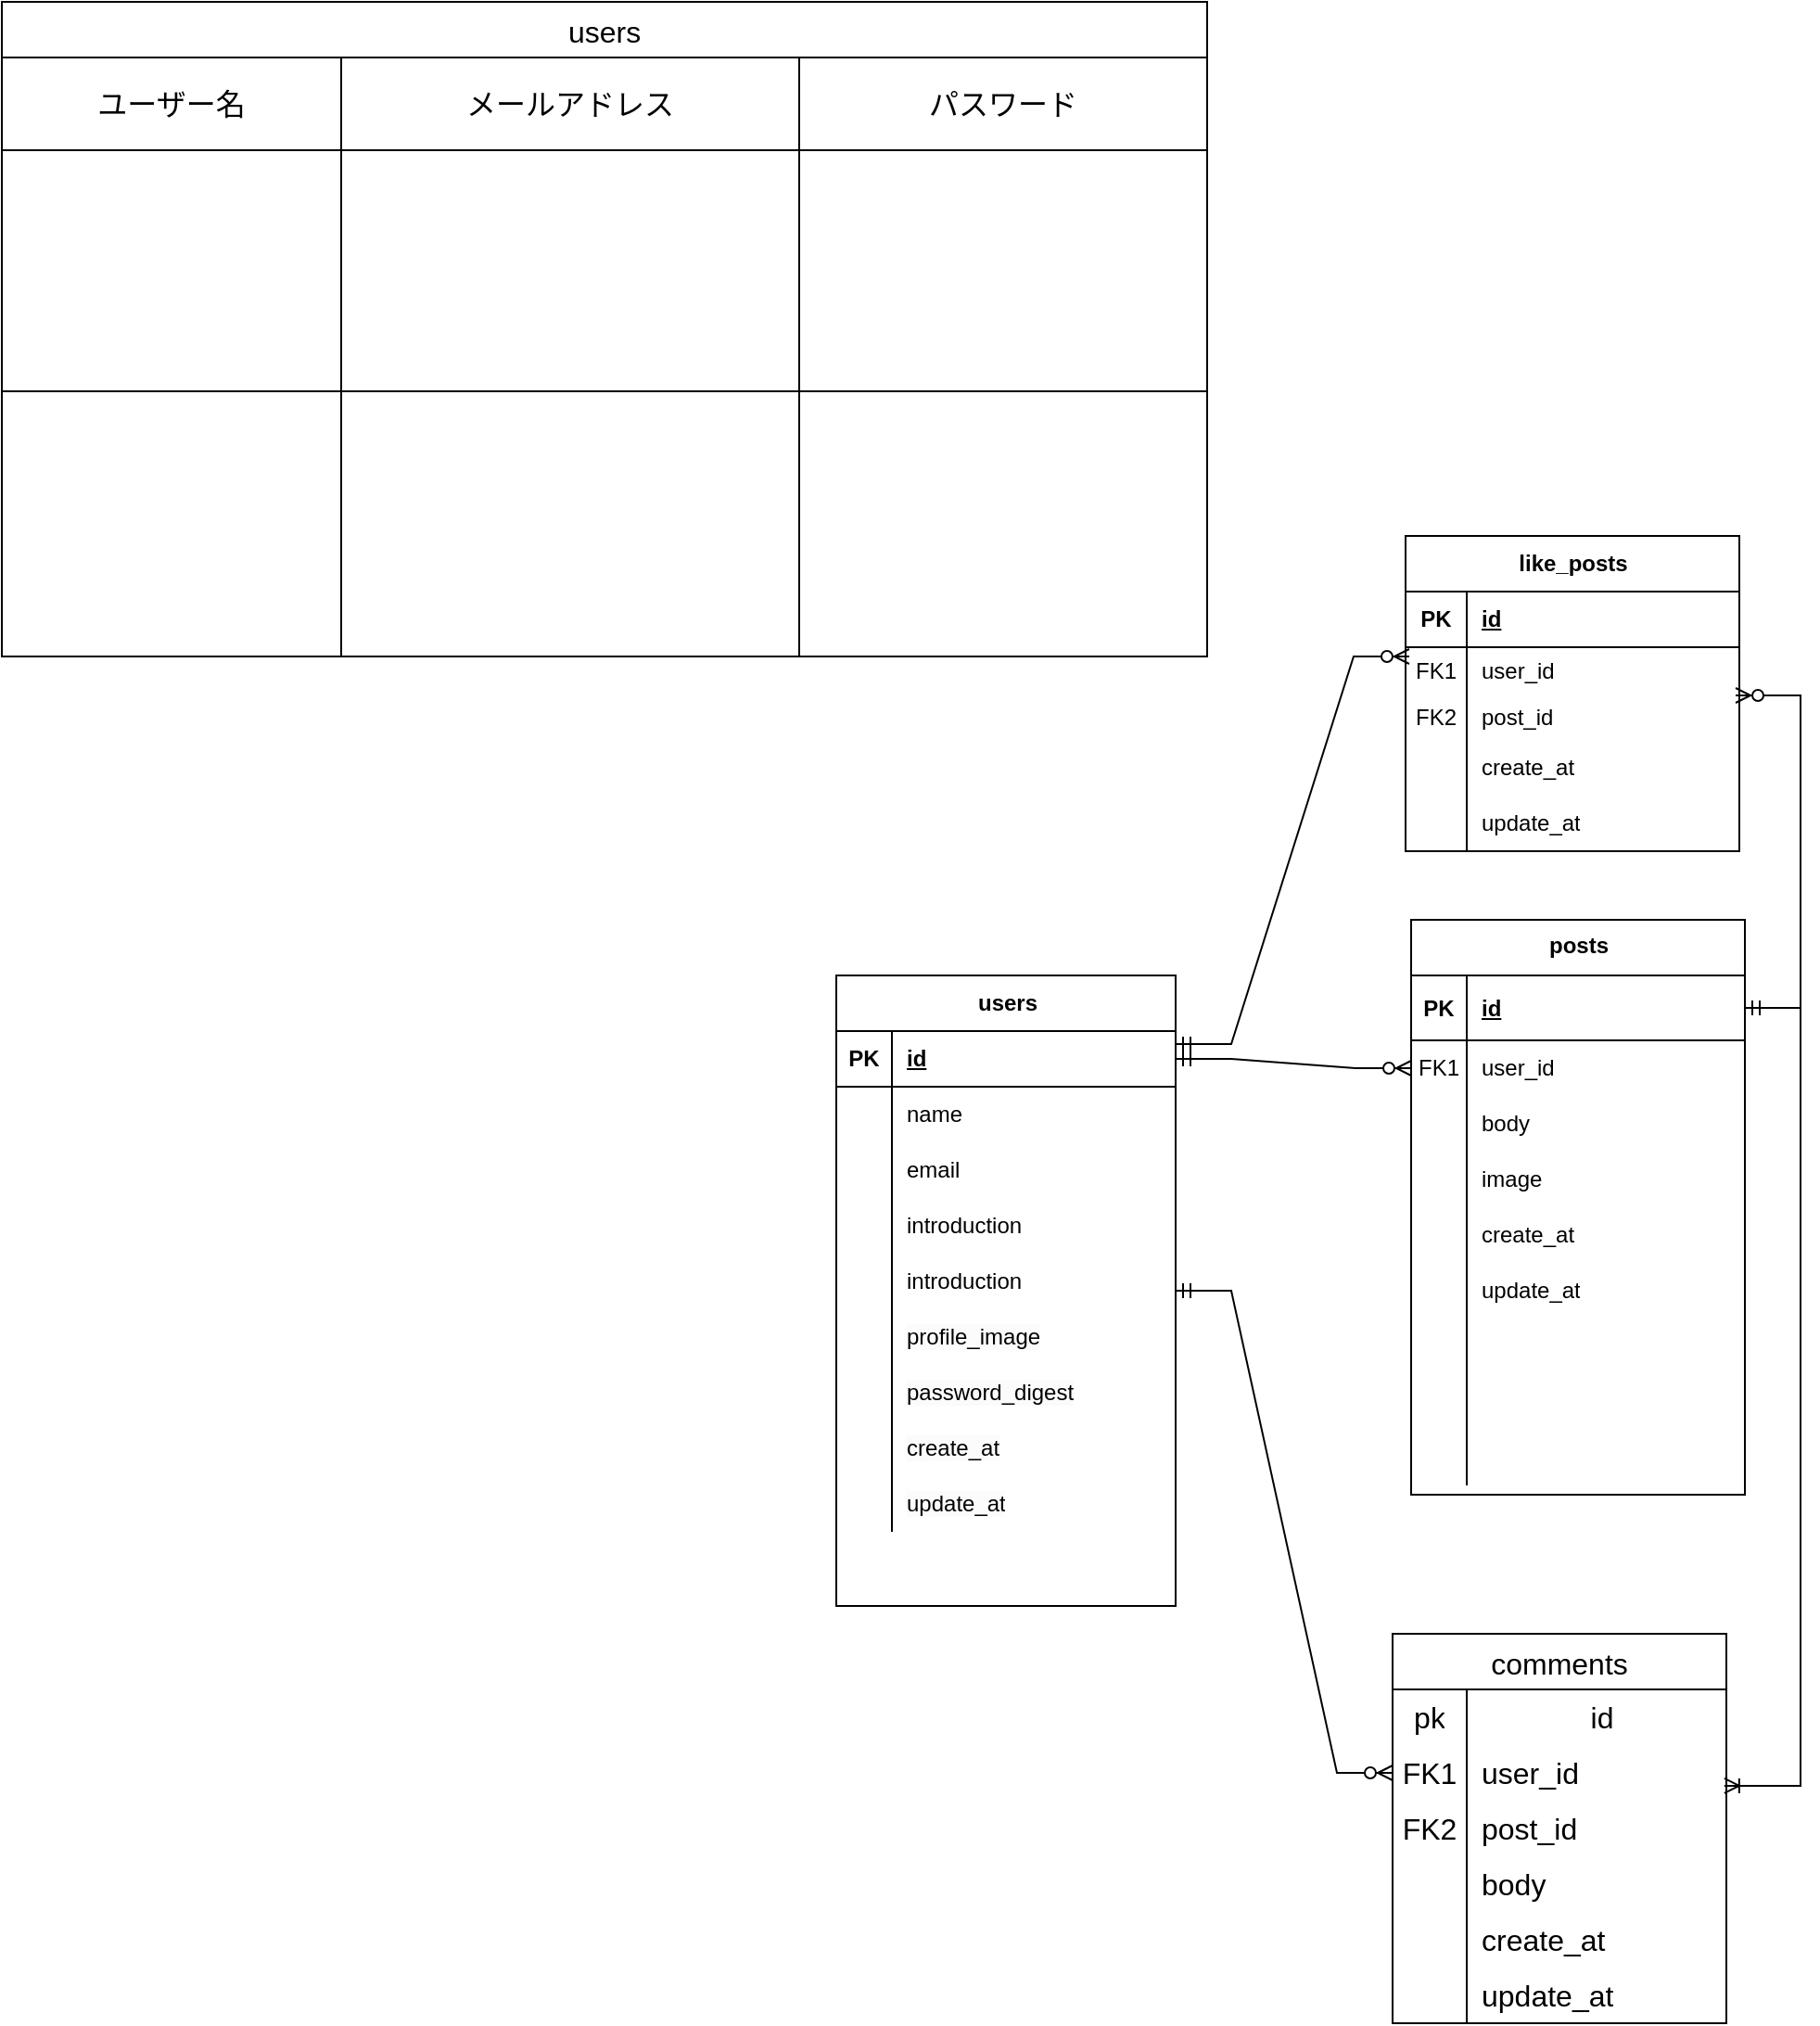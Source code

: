 <mxfile version="24.0.5" type="github">
  <diagram name="ページ1" id="RrzOMUl6WNT3pc_y_F5B">
    <mxGraphModel dx="1434" dy="786" grid="1" gridSize="10" guides="1" tooltips="1" connect="1" arrows="1" fold="1" page="1" pageScale="1" pageWidth="827" pageHeight="1169" math="0" shadow="0">
      <root>
        <mxCell id="0" />
        <mxCell id="1" parent="0" />
        <mxCell id="6pdO3K24EtppfaY8zK7V-4" value="users" style="shape=table;startSize=30;container=1;collapsible=0;childLayout=tableLayout;strokeColor=default;fontSize=16;" vertex="1" parent="1">
          <mxGeometry x="70" y="110" width="650" height="353" as="geometry" />
        </mxCell>
        <mxCell id="6pdO3K24EtppfaY8zK7V-5" value="" style="shape=tableRow;horizontal=0;startSize=0;swimlaneHead=0;swimlaneBody=0;strokeColor=inherit;top=0;left=0;bottom=0;right=0;collapsible=0;dropTarget=0;fillColor=none;points=[[0,0.5],[1,0.5]];portConstraint=eastwest;fontSize=16;" vertex="1" parent="6pdO3K24EtppfaY8zK7V-4">
          <mxGeometry y="30" width="650" height="50" as="geometry" />
        </mxCell>
        <mxCell id="6pdO3K24EtppfaY8zK7V-6" value="&lt;font style=&quot;vertical-align: inherit;&quot;&gt;&lt;font style=&quot;vertical-align: inherit;&quot;&gt;ユーザー名&lt;/font&gt;&lt;/font&gt;" style="shape=partialRectangle;html=1;whiteSpace=wrap;connectable=0;strokeColor=inherit;overflow=hidden;fillColor=none;top=0;left=0;bottom=0;right=0;pointerEvents=1;fontSize=16;" vertex="1" parent="6pdO3K24EtppfaY8zK7V-5">
          <mxGeometry width="183" height="50" as="geometry">
            <mxRectangle width="183" height="50" as="alternateBounds" />
          </mxGeometry>
        </mxCell>
        <mxCell id="6pdO3K24EtppfaY8zK7V-7" value="&lt;font style=&quot;vertical-align: inherit;&quot;&gt;&lt;font style=&quot;vertical-align: inherit;&quot;&gt;メールアドレス&lt;/font&gt;&lt;/font&gt;" style="shape=partialRectangle;html=1;whiteSpace=wrap;connectable=0;strokeColor=inherit;overflow=hidden;fillColor=none;top=0;left=0;bottom=0;right=0;pointerEvents=1;fontSize=16;" vertex="1" parent="6pdO3K24EtppfaY8zK7V-5">
          <mxGeometry x="183" width="247" height="50" as="geometry">
            <mxRectangle width="247" height="50" as="alternateBounds" />
          </mxGeometry>
        </mxCell>
        <mxCell id="6pdO3K24EtppfaY8zK7V-8" value="&lt;font style=&quot;vertical-align: inherit;&quot;&gt;&lt;font style=&quot;vertical-align: inherit;&quot;&gt;パスワード&lt;/font&gt;&lt;/font&gt;" style="shape=partialRectangle;html=1;whiteSpace=wrap;connectable=0;strokeColor=inherit;overflow=hidden;fillColor=none;top=0;left=0;bottom=0;right=0;pointerEvents=1;fontSize=16;" vertex="1" parent="6pdO3K24EtppfaY8zK7V-5">
          <mxGeometry x="430" width="220" height="50" as="geometry">
            <mxRectangle width="220" height="50" as="alternateBounds" />
          </mxGeometry>
        </mxCell>
        <mxCell id="6pdO3K24EtppfaY8zK7V-9" value="" style="shape=tableRow;horizontal=0;startSize=0;swimlaneHead=0;swimlaneBody=0;strokeColor=inherit;top=0;left=0;bottom=0;right=0;collapsible=0;dropTarget=0;fillColor=none;points=[[0,0.5],[1,0.5]];portConstraint=eastwest;fontSize=16;" vertex="1" parent="6pdO3K24EtppfaY8zK7V-4">
          <mxGeometry y="80" width="650" height="130" as="geometry" />
        </mxCell>
        <mxCell id="6pdO3K24EtppfaY8zK7V-10" value="" style="shape=partialRectangle;html=1;whiteSpace=wrap;connectable=0;strokeColor=inherit;overflow=hidden;fillColor=none;top=0;left=0;bottom=0;right=0;pointerEvents=1;fontSize=16;" vertex="1" parent="6pdO3K24EtppfaY8zK7V-9">
          <mxGeometry width="183" height="130" as="geometry">
            <mxRectangle width="183" height="130" as="alternateBounds" />
          </mxGeometry>
        </mxCell>
        <mxCell id="6pdO3K24EtppfaY8zK7V-11" value="" style="shape=partialRectangle;html=1;whiteSpace=wrap;connectable=0;strokeColor=inherit;overflow=hidden;fillColor=none;top=0;left=0;bottom=0;right=0;pointerEvents=1;fontSize=16;" vertex="1" parent="6pdO3K24EtppfaY8zK7V-9">
          <mxGeometry x="183" width="247" height="130" as="geometry">
            <mxRectangle width="247" height="130" as="alternateBounds" />
          </mxGeometry>
        </mxCell>
        <mxCell id="6pdO3K24EtppfaY8zK7V-12" value="" style="shape=partialRectangle;html=1;whiteSpace=wrap;connectable=0;strokeColor=inherit;overflow=hidden;fillColor=none;top=0;left=0;bottom=0;right=0;pointerEvents=1;fontSize=16;" vertex="1" parent="6pdO3K24EtppfaY8zK7V-9">
          <mxGeometry x="430" width="220" height="130" as="geometry">
            <mxRectangle width="220" height="130" as="alternateBounds" />
          </mxGeometry>
        </mxCell>
        <mxCell id="6pdO3K24EtppfaY8zK7V-13" value="" style="shape=tableRow;horizontal=0;startSize=0;swimlaneHead=0;swimlaneBody=0;strokeColor=inherit;top=0;left=0;bottom=0;right=0;collapsible=0;dropTarget=0;fillColor=none;points=[[0,0.5],[1,0.5]];portConstraint=eastwest;fontSize=16;" vertex="1" parent="6pdO3K24EtppfaY8zK7V-4">
          <mxGeometry y="210" width="650" height="143" as="geometry" />
        </mxCell>
        <mxCell id="6pdO3K24EtppfaY8zK7V-14" value="" style="shape=partialRectangle;html=1;whiteSpace=wrap;connectable=0;strokeColor=inherit;overflow=hidden;fillColor=none;top=0;left=0;bottom=0;right=0;pointerEvents=1;fontSize=16;" vertex="1" parent="6pdO3K24EtppfaY8zK7V-13">
          <mxGeometry width="183" height="143" as="geometry">
            <mxRectangle width="183" height="143" as="alternateBounds" />
          </mxGeometry>
        </mxCell>
        <mxCell id="6pdO3K24EtppfaY8zK7V-15" value="" style="shape=partialRectangle;html=1;whiteSpace=wrap;connectable=0;strokeColor=inherit;overflow=hidden;fillColor=none;top=0;left=0;bottom=0;right=0;pointerEvents=1;fontSize=16;" vertex="1" parent="6pdO3K24EtppfaY8zK7V-13">
          <mxGeometry x="183" width="247" height="143" as="geometry">
            <mxRectangle width="247" height="143" as="alternateBounds" />
          </mxGeometry>
        </mxCell>
        <mxCell id="6pdO3K24EtppfaY8zK7V-16" value="" style="shape=partialRectangle;html=1;whiteSpace=wrap;connectable=0;strokeColor=inherit;overflow=hidden;fillColor=none;top=0;left=0;bottom=0;right=0;pointerEvents=1;fontSize=16;" vertex="1" parent="6pdO3K24EtppfaY8zK7V-13">
          <mxGeometry x="430" width="220" height="143" as="geometry">
            <mxRectangle width="220" height="143" as="alternateBounds" />
          </mxGeometry>
        </mxCell>
        <mxCell id="6pdO3K24EtppfaY8zK7V-40" value="users" style="shape=table;startSize=30;container=1;collapsible=1;childLayout=tableLayout;fixedRows=1;rowLines=0;fontStyle=1;align=center;resizeLast=1;html=1;" vertex="1" parent="1">
          <mxGeometry x="520" y="635" width="183" height="340" as="geometry" />
        </mxCell>
        <mxCell id="6pdO3K24EtppfaY8zK7V-41" value="" style="shape=tableRow;horizontal=0;startSize=0;swimlaneHead=0;swimlaneBody=0;fillColor=none;collapsible=0;dropTarget=0;points=[[0,0.5],[1,0.5]];portConstraint=eastwest;top=0;left=0;right=0;bottom=1;" vertex="1" parent="6pdO3K24EtppfaY8zK7V-40">
          <mxGeometry y="30" width="183" height="30" as="geometry" />
        </mxCell>
        <mxCell id="6pdO3K24EtppfaY8zK7V-42" value="PK" style="shape=partialRectangle;connectable=0;fillColor=none;top=0;left=0;bottom=0;right=0;fontStyle=1;overflow=hidden;whiteSpace=wrap;html=1;" vertex="1" parent="6pdO3K24EtppfaY8zK7V-41">
          <mxGeometry width="30" height="30" as="geometry">
            <mxRectangle width="30" height="30" as="alternateBounds" />
          </mxGeometry>
        </mxCell>
        <mxCell id="6pdO3K24EtppfaY8zK7V-43" value="id" style="shape=partialRectangle;connectable=0;fillColor=none;top=0;left=0;bottom=0;right=0;align=left;spacingLeft=6;fontStyle=5;overflow=hidden;whiteSpace=wrap;html=1;" vertex="1" parent="6pdO3K24EtppfaY8zK7V-41">
          <mxGeometry x="30" width="153" height="30" as="geometry">
            <mxRectangle width="153" height="30" as="alternateBounds" />
          </mxGeometry>
        </mxCell>
        <mxCell id="6pdO3K24EtppfaY8zK7V-44" value="" style="shape=tableRow;horizontal=0;startSize=0;swimlaneHead=0;swimlaneBody=0;fillColor=none;collapsible=0;dropTarget=0;points=[[0,0.5],[1,0.5]];portConstraint=eastwest;top=0;left=0;right=0;bottom=0;" vertex="1" parent="6pdO3K24EtppfaY8zK7V-40">
          <mxGeometry y="60" width="183" height="30" as="geometry" />
        </mxCell>
        <mxCell id="6pdO3K24EtppfaY8zK7V-45" value="" style="shape=partialRectangle;connectable=0;fillColor=none;top=0;left=0;bottom=0;right=0;editable=1;overflow=hidden;whiteSpace=wrap;html=1;" vertex="1" parent="6pdO3K24EtppfaY8zK7V-44">
          <mxGeometry width="30" height="30" as="geometry">
            <mxRectangle width="30" height="30" as="alternateBounds" />
          </mxGeometry>
        </mxCell>
        <mxCell id="6pdO3K24EtppfaY8zK7V-46" value="name" style="shape=partialRectangle;connectable=0;fillColor=none;top=0;left=0;bottom=0;right=0;align=left;spacingLeft=6;overflow=hidden;whiteSpace=wrap;html=1;" vertex="1" parent="6pdO3K24EtppfaY8zK7V-44">
          <mxGeometry x="30" width="153" height="30" as="geometry">
            <mxRectangle width="153" height="30" as="alternateBounds" />
          </mxGeometry>
        </mxCell>
        <mxCell id="6pdO3K24EtppfaY8zK7V-47" value="" style="shape=tableRow;horizontal=0;startSize=0;swimlaneHead=0;swimlaneBody=0;fillColor=none;collapsible=0;dropTarget=0;points=[[0,0.5],[1,0.5]];portConstraint=eastwest;top=0;left=0;right=0;bottom=0;" vertex="1" parent="6pdO3K24EtppfaY8zK7V-40">
          <mxGeometry y="90" width="183" height="30" as="geometry" />
        </mxCell>
        <mxCell id="6pdO3K24EtppfaY8zK7V-48" value="" style="shape=partialRectangle;connectable=0;fillColor=none;top=0;left=0;bottom=0;right=0;editable=1;overflow=hidden;whiteSpace=wrap;html=1;" vertex="1" parent="6pdO3K24EtppfaY8zK7V-47">
          <mxGeometry width="30" height="30" as="geometry">
            <mxRectangle width="30" height="30" as="alternateBounds" />
          </mxGeometry>
        </mxCell>
        <mxCell id="6pdO3K24EtppfaY8zK7V-49" value="email" style="shape=partialRectangle;connectable=0;fillColor=none;top=0;left=0;bottom=0;right=0;align=left;spacingLeft=6;overflow=hidden;whiteSpace=wrap;html=1;" vertex="1" parent="6pdO3K24EtppfaY8zK7V-47">
          <mxGeometry x="30" width="153" height="30" as="geometry">
            <mxRectangle width="153" height="30" as="alternateBounds" />
          </mxGeometry>
        </mxCell>
        <mxCell id="6pdO3K24EtppfaY8zK7V-50" value="" style="shape=tableRow;horizontal=0;startSize=0;swimlaneHead=0;swimlaneBody=0;fillColor=none;collapsible=0;dropTarget=0;points=[[0,0.5],[1,0.5]];portConstraint=eastwest;top=0;left=0;right=0;bottom=0;" vertex="1" parent="6pdO3K24EtppfaY8zK7V-40">
          <mxGeometry y="120" width="183" height="30" as="geometry" />
        </mxCell>
        <mxCell id="6pdO3K24EtppfaY8zK7V-51" value="" style="shape=partialRectangle;connectable=0;fillColor=none;top=0;left=0;bottom=0;right=0;editable=1;overflow=hidden;whiteSpace=wrap;html=1;container=1;" vertex="1" parent="6pdO3K24EtppfaY8zK7V-50">
          <mxGeometry width="30" height="30" as="geometry">
            <mxRectangle width="30" height="30" as="alternateBounds" />
          </mxGeometry>
        </mxCell>
        <mxCell id="6pdO3K24EtppfaY8zK7V-52" value="introduction" style="shape=partialRectangle;connectable=0;fillColor=none;top=0;left=0;bottom=0;right=0;align=left;spacingLeft=6;overflow=hidden;whiteSpace=wrap;html=1;" vertex="1" parent="6pdO3K24EtppfaY8zK7V-50">
          <mxGeometry x="30" width="153" height="30" as="geometry">
            <mxRectangle width="153" height="30" as="alternateBounds" />
          </mxGeometry>
        </mxCell>
        <mxCell id="6pdO3K24EtppfaY8zK7V-86" value="" style="shape=tableRow;horizontal=0;startSize=0;swimlaneHead=0;swimlaneBody=0;fillColor=none;collapsible=0;dropTarget=0;points=[[0,0.5],[1,0.5]];portConstraint=eastwest;top=0;left=0;right=0;bottom=0;" vertex="1" parent="6pdO3K24EtppfaY8zK7V-40">
          <mxGeometry y="150" width="183" height="30" as="geometry" />
        </mxCell>
        <mxCell id="6pdO3K24EtppfaY8zK7V-87" value="" style="shape=partialRectangle;connectable=0;fillColor=none;top=0;left=0;bottom=0;right=0;editable=1;overflow=hidden;whiteSpace=wrap;html=1;container=1;" vertex="1" parent="6pdO3K24EtppfaY8zK7V-86">
          <mxGeometry width="30" height="30" as="geometry">
            <mxRectangle width="30" height="30" as="alternateBounds" />
          </mxGeometry>
        </mxCell>
        <mxCell id="6pdO3K24EtppfaY8zK7V-88" value="introduction" style="shape=partialRectangle;connectable=0;fillColor=none;top=0;left=0;bottom=0;right=0;align=left;spacingLeft=6;overflow=hidden;whiteSpace=wrap;html=1;" vertex="1" parent="6pdO3K24EtppfaY8zK7V-86">
          <mxGeometry x="30" width="153" height="30" as="geometry">
            <mxRectangle width="153" height="30" as="alternateBounds" />
          </mxGeometry>
        </mxCell>
        <mxCell id="6pdO3K24EtppfaY8zK7V-104" style="shape=tableRow;horizontal=0;startSize=0;swimlaneHead=0;swimlaneBody=0;fillColor=none;collapsible=0;dropTarget=0;points=[[0,0.5],[1,0.5]];portConstraint=eastwest;top=0;left=0;right=0;bottom=0;" vertex="1" parent="6pdO3K24EtppfaY8zK7V-40">
          <mxGeometry y="180" width="183" height="30" as="geometry" />
        </mxCell>
        <mxCell id="6pdO3K24EtppfaY8zK7V-105" style="shape=partialRectangle;connectable=0;fillColor=none;top=0;left=0;bottom=0;right=0;editable=1;overflow=hidden;whiteSpace=wrap;html=1;container=1;" vertex="1" parent="6pdO3K24EtppfaY8zK7V-104">
          <mxGeometry width="30" height="30" as="geometry">
            <mxRectangle width="30" height="30" as="alternateBounds" />
          </mxGeometry>
        </mxCell>
        <mxCell id="6pdO3K24EtppfaY8zK7V-106" value="&lt;meta charset=&quot;utf-8&quot;&gt;&lt;span style=&quot;color: rgb(0, 0, 0); font-family: Helvetica; font-size: 12px; font-style: normal; font-variant-ligatures: normal; font-variant-caps: normal; font-weight: 400; letter-spacing: normal; orphans: 2; text-align: left; text-indent: 0px; text-transform: none; widows: 2; word-spacing: 0px; -webkit-text-stroke-width: 0px; white-space: normal; background-color: rgb(251, 251, 251); text-decoration-thickness: initial; text-decoration-style: initial; text-decoration-color: initial; display: inline !important; float: none;&quot;&gt;profile_image&lt;/span&gt;" style="shape=partialRectangle;connectable=0;fillColor=none;top=0;left=0;bottom=0;right=0;align=left;spacingLeft=6;overflow=hidden;whiteSpace=wrap;html=1;" vertex="1" parent="6pdO3K24EtppfaY8zK7V-104">
          <mxGeometry x="30" width="153" height="30" as="geometry">
            <mxRectangle width="153" height="30" as="alternateBounds" />
          </mxGeometry>
        </mxCell>
        <mxCell id="6pdO3K24EtppfaY8zK7V-107" style="shape=tableRow;horizontal=0;startSize=0;swimlaneHead=0;swimlaneBody=0;fillColor=none;collapsible=0;dropTarget=0;points=[[0,0.5],[1,0.5]];portConstraint=eastwest;top=0;left=0;right=0;bottom=0;" vertex="1" parent="6pdO3K24EtppfaY8zK7V-40">
          <mxGeometry y="210" width="183" height="30" as="geometry" />
        </mxCell>
        <mxCell id="6pdO3K24EtppfaY8zK7V-108" style="shape=partialRectangle;connectable=0;fillColor=none;top=0;left=0;bottom=0;right=0;editable=1;overflow=hidden;whiteSpace=wrap;html=1;container=1;" vertex="1" parent="6pdO3K24EtppfaY8zK7V-107">
          <mxGeometry width="30" height="30" as="geometry">
            <mxRectangle width="30" height="30" as="alternateBounds" />
          </mxGeometry>
        </mxCell>
        <mxCell id="6pdO3K24EtppfaY8zK7V-109" value="&lt;meta charset=&quot;utf-8&quot;&gt;&lt;span style=&quot;color: rgb(0, 0, 0); font-family: Helvetica; font-size: 12px; font-style: normal; font-variant-ligatures: normal; font-variant-caps: normal; font-weight: 400; letter-spacing: normal; orphans: 2; text-align: center; text-indent: 0px; text-transform: none; widows: 2; word-spacing: 0px; -webkit-text-stroke-width: 0px; white-space: nowrap; background-color: rgb(251, 251, 251); text-decoration-thickness: initial; text-decoration-style: initial; text-decoration-color: initial; display: inline !important; float: none;&quot;&gt;password_digest&lt;/span&gt;" style="shape=partialRectangle;connectable=0;fillColor=none;top=0;left=0;bottom=0;right=0;align=left;spacingLeft=6;overflow=hidden;whiteSpace=wrap;html=1;" vertex="1" parent="6pdO3K24EtppfaY8zK7V-107">
          <mxGeometry x="30" width="153" height="30" as="geometry">
            <mxRectangle width="153" height="30" as="alternateBounds" />
          </mxGeometry>
        </mxCell>
        <mxCell id="6pdO3K24EtppfaY8zK7V-110" style="shape=tableRow;horizontal=0;startSize=0;swimlaneHead=0;swimlaneBody=0;fillColor=none;collapsible=0;dropTarget=0;points=[[0,0.5],[1,0.5]];portConstraint=eastwest;top=0;left=0;right=0;bottom=0;" vertex="1" parent="6pdO3K24EtppfaY8zK7V-40">
          <mxGeometry y="240" width="183" height="30" as="geometry" />
        </mxCell>
        <mxCell id="6pdO3K24EtppfaY8zK7V-111" style="shape=partialRectangle;connectable=0;fillColor=none;top=0;left=0;bottom=0;right=0;editable=1;overflow=hidden;whiteSpace=wrap;html=1;container=1;" vertex="1" parent="6pdO3K24EtppfaY8zK7V-110">
          <mxGeometry width="30" height="30" as="geometry">
            <mxRectangle width="30" height="30" as="alternateBounds" />
          </mxGeometry>
        </mxCell>
        <mxCell id="6pdO3K24EtppfaY8zK7V-112" value="&lt;meta charset=&quot;utf-8&quot;&gt;&lt;span style=&quot;color: rgb(0, 0, 0); font-family: Helvetica; font-size: 12px; font-style: normal; font-variant-ligatures: normal; font-variant-caps: normal; font-weight: 400; letter-spacing: normal; orphans: 2; text-align: center; text-indent: 0px; text-transform: none; widows: 2; word-spacing: 0px; -webkit-text-stroke-width: 0px; white-space: nowrap; background-color: rgb(251, 251, 251); text-decoration-thickness: initial; text-decoration-style: initial; text-decoration-color: initial; display: inline !important; float: none;&quot;&gt;create_at&lt;/span&gt;" style="shape=partialRectangle;connectable=0;fillColor=none;top=0;left=0;bottom=0;right=0;align=left;spacingLeft=6;overflow=hidden;whiteSpace=wrap;html=1;" vertex="1" parent="6pdO3K24EtppfaY8zK7V-110">
          <mxGeometry x="30" width="153" height="30" as="geometry">
            <mxRectangle width="153" height="30" as="alternateBounds" />
          </mxGeometry>
        </mxCell>
        <mxCell id="6pdO3K24EtppfaY8zK7V-113" style="shape=tableRow;horizontal=0;startSize=0;swimlaneHead=0;swimlaneBody=0;fillColor=none;collapsible=0;dropTarget=0;points=[[0,0.5],[1,0.5]];portConstraint=eastwest;top=0;left=0;right=0;bottom=0;" vertex="1" parent="6pdO3K24EtppfaY8zK7V-40">
          <mxGeometry y="270" width="183" height="30" as="geometry" />
        </mxCell>
        <mxCell id="6pdO3K24EtppfaY8zK7V-114" style="shape=partialRectangle;connectable=0;fillColor=none;top=0;left=0;bottom=0;right=0;editable=1;overflow=hidden;whiteSpace=wrap;html=1;container=1;" vertex="1" parent="6pdO3K24EtppfaY8zK7V-113">
          <mxGeometry width="30" height="30" as="geometry">
            <mxRectangle width="30" height="30" as="alternateBounds" />
          </mxGeometry>
        </mxCell>
        <mxCell id="6pdO3K24EtppfaY8zK7V-115" value="&lt;meta charset=&quot;utf-8&quot;&gt;&lt;span style=&quot;color: rgb(0, 0, 0); font-family: Helvetica; font-size: 12px; font-style: normal; font-variant-ligatures: normal; font-variant-caps: normal; font-weight: 400; letter-spacing: normal; orphans: 2; text-align: center; text-indent: 0px; text-transform: none; widows: 2; word-spacing: 0px; -webkit-text-stroke-width: 0px; white-space: nowrap; background-color: rgb(251, 251, 251); text-decoration-thickness: initial; text-decoration-style: initial; text-decoration-color: initial; display: inline !important; float: none;&quot;&gt;update_at&lt;/span&gt;" style="shape=partialRectangle;connectable=0;fillColor=none;top=0;left=0;bottom=0;right=0;align=left;spacingLeft=6;overflow=hidden;whiteSpace=wrap;html=1;" vertex="1" parent="6pdO3K24EtppfaY8zK7V-113">
          <mxGeometry x="30" width="153" height="30" as="geometry">
            <mxRectangle width="153" height="30" as="alternateBounds" />
          </mxGeometry>
        </mxCell>
        <mxCell id="6pdO3K24EtppfaY8zK7V-67" value="posts" style="shape=table;startSize=30;container=1;collapsible=1;childLayout=tableLayout;fixedRows=1;rowLines=0;fontStyle=1;align=center;resizeLast=1;html=1;horizontal=1;verticalAlign=top;" vertex="1" parent="1">
          <mxGeometry x="830" y="605" width="180" height="310" as="geometry">
            <mxRectangle x="900" y="630" width="70" height="30" as="alternateBounds" />
          </mxGeometry>
        </mxCell>
        <mxCell id="6pdO3K24EtppfaY8zK7V-68" value="" style="shape=tableRow;horizontal=0;startSize=0;swimlaneHead=0;swimlaneBody=0;fillColor=none;collapsible=0;dropTarget=0;points=[[0,0.5],[1,0.5]];portConstraint=eastwest;top=0;left=0;right=0;bottom=1;" vertex="1" parent="6pdO3K24EtppfaY8zK7V-67">
          <mxGeometry y="30" width="180" height="35" as="geometry" />
        </mxCell>
        <mxCell id="6pdO3K24EtppfaY8zK7V-69" value="PK" style="shape=partialRectangle;connectable=0;fillColor=none;top=0;left=0;bottom=0;right=0;fontStyle=1;overflow=hidden;whiteSpace=wrap;html=1;" vertex="1" parent="6pdO3K24EtppfaY8zK7V-68">
          <mxGeometry width="30" height="35" as="geometry">
            <mxRectangle width="30" height="35" as="alternateBounds" />
          </mxGeometry>
        </mxCell>
        <mxCell id="6pdO3K24EtppfaY8zK7V-70" value="id" style="shape=partialRectangle;connectable=0;fillColor=none;top=0;left=0;bottom=0;right=0;align=left;spacingLeft=6;fontStyle=5;overflow=hidden;whiteSpace=wrap;html=1;" vertex="1" parent="6pdO3K24EtppfaY8zK7V-68">
          <mxGeometry x="30" width="150" height="35" as="geometry">
            <mxRectangle width="150" height="35" as="alternateBounds" />
          </mxGeometry>
        </mxCell>
        <mxCell id="6pdO3K24EtppfaY8zK7V-71" value="" style="shape=tableRow;horizontal=0;startSize=0;swimlaneHead=0;swimlaneBody=0;fillColor=none;collapsible=0;dropTarget=0;points=[[0,0.5],[1,0.5]];portConstraint=eastwest;top=0;left=0;right=0;bottom=0;" vertex="1" parent="6pdO3K24EtppfaY8zK7V-67">
          <mxGeometry y="65" width="180" height="30" as="geometry" />
        </mxCell>
        <mxCell id="6pdO3K24EtppfaY8zK7V-72" value="FK1" style="shape=partialRectangle;connectable=0;fillColor=none;top=0;left=0;bottom=0;right=0;editable=1;overflow=hidden;whiteSpace=wrap;html=1;" vertex="1" parent="6pdO3K24EtppfaY8zK7V-71">
          <mxGeometry width="30" height="30" as="geometry">
            <mxRectangle width="30" height="30" as="alternateBounds" />
          </mxGeometry>
        </mxCell>
        <mxCell id="6pdO3K24EtppfaY8zK7V-73" value="user_id" style="shape=partialRectangle;connectable=0;fillColor=none;top=0;left=0;bottom=0;right=0;align=left;spacingLeft=6;overflow=hidden;whiteSpace=wrap;html=1;" vertex="1" parent="6pdO3K24EtppfaY8zK7V-71">
          <mxGeometry x="30" width="150" height="30" as="geometry">
            <mxRectangle width="150" height="30" as="alternateBounds" />
          </mxGeometry>
        </mxCell>
        <mxCell id="6pdO3K24EtppfaY8zK7V-74" value="" style="shape=tableRow;horizontal=0;startSize=0;swimlaneHead=0;swimlaneBody=0;fillColor=none;collapsible=0;dropTarget=0;points=[[0,0.5],[1,0.5]];portConstraint=eastwest;top=0;left=0;right=0;bottom=0;" vertex="1" parent="6pdO3K24EtppfaY8zK7V-67">
          <mxGeometry y="95" width="180" height="30" as="geometry" />
        </mxCell>
        <mxCell id="6pdO3K24EtppfaY8zK7V-75" value="" style="shape=partialRectangle;connectable=0;fillColor=none;top=0;left=0;bottom=0;right=0;editable=1;overflow=hidden;whiteSpace=wrap;html=1;" vertex="1" parent="6pdO3K24EtppfaY8zK7V-74">
          <mxGeometry width="30" height="30" as="geometry">
            <mxRectangle width="30" height="30" as="alternateBounds" />
          </mxGeometry>
        </mxCell>
        <mxCell id="6pdO3K24EtppfaY8zK7V-76" value="body" style="shape=partialRectangle;connectable=0;fillColor=none;top=0;left=0;bottom=0;right=0;align=left;spacingLeft=6;overflow=hidden;whiteSpace=wrap;html=1;" vertex="1" parent="6pdO3K24EtppfaY8zK7V-74">
          <mxGeometry x="30" width="150" height="30" as="geometry">
            <mxRectangle width="150" height="30" as="alternateBounds" />
          </mxGeometry>
        </mxCell>
        <mxCell id="6pdO3K24EtppfaY8zK7V-77" value="" style="shape=tableRow;horizontal=0;startSize=0;swimlaneHead=0;swimlaneBody=0;fillColor=none;collapsible=0;dropTarget=0;points=[[0,0.5],[1,0.5]];portConstraint=eastwest;top=0;left=0;right=0;bottom=0;" vertex="1" parent="6pdO3K24EtppfaY8zK7V-67">
          <mxGeometry y="125" width="180" height="30" as="geometry" />
        </mxCell>
        <mxCell id="6pdO3K24EtppfaY8zK7V-78" value="" style="shape=partialRectangle;connectable=0;fillColor=none;top=0;left=0;bottom=0;right=0;editable=1;overflow=hidden;whiteSpace=wrap;html=1;" vertex="1" parent="6pdO3K24EtppfaY8zK7V-77">
          <mxGeometry width="30" height="30" as="geometry">
            <mxRectangle width="30" height="30" as="alternateBounds" />
          </mxGeometry>
        </mxCell>
        <mxCell id="6pdO3K24EtppfaY8zK7V-79" value="image" style="shape=partialRectangle;connectable=0;fillColor=none;top=0;left=0;bottom=0;right=0;align=left;spacingLeft=6;overflow=hidden;whiteSpace=wrap;html=1;" vertex="1" parent="6pdO3K24EtppfaY8zK7V-77">
          <mxGeometry x="30" width="150" height="30" as="geometry">
            <mxRectangle width="150" height="30" as="alternateBounds" />
          </mxGeometry>
        </mxCell>
        <mxCell id="6pdO3K24EtppfaY8zK7V-91" style="shape=tableRow;horizontal=0;startSize=0;swimlaneHead=0;swimlaneBody=0;fillColor=none;collapsible=0;dropTarget=0;points=[[0,0.5],[1,0.5]];portConstraint=eastwest;top=0;left=0;right=0;bottom=0;" vertex="1" parent="6pdO3K24EtppfaY8zK7V-67">
          <mxGeometry y="155" width="180" height="30" as="geometry" />
        </mxCell>
        <mxCell id="6pdO3K24EtppfaY8zK7V-92" style="shape=partialRectangle;connectable=0;fillColor=none;top=0;left=0;bottom=0;right=0;editable=1;overflow=hidden;whiteSpace=wrap;html=1;" vertex="1" parent="6pdO3K24EtppfaY8zK7V-91">
          <mxGeometry width="30" height="30" as="geometry">
            <mxRectangle width="30" height="30" as="alternateBounds" />
          </mxGeometry>
        </mxCell>
        <mxCell id="6pdO3K24EtppfaY8zK7V-93" value="&lt;span style=&quot;text-wrap: nowrap;&quot;&gt;create_at&lt;/span&gt;" style="shape=partialRectangle;connectable=0;fillColor=none;top=0;left=0;bottom=0;right=0;align=left;spacingLeft=6;overflow=hidden;whiteSpace=wrap;html=1;" vertex="1" parent="6pdO3K24EtppfaY8zK7V-91">
          <mxGeometry x="30" width="150" height="30" as="geometry">
            <mxRectangle width="150" height="30" as="alternateBounds" />
          </mxGeometry>
        </mxCell>
        <mxCell id="6pdO3K24EtppfaY8zK7V-94" style="shape=tableRow;horizontal=0;startSize=0;swimlaneHead=0;swimlaneBody=0;fillColor=none;collapsible=0;dropTarget=0;points=[[0,0.5],[1,0.5]];portConstraint=eastwest;top=0;left=0;right=0;bottom=0;" vertex="1" parent="6pdO3K24EtppfaY8zK7V-67">
          <mxGeometry y="185" width="180" height="30" as="geometry" />
        </mxCell>
        <mxCell id="6pdO3K24EtppfaY8zK7V-95" style="shape=partialRectangle;connectable=0;fillColor=none;top=0;left=0;bottom=0;right=0;editable=1;overflow=hidden;whiteSpace=wrap;html=1;" vertex="1" parent="6pdO3K24EtppfaY8zK7V-94">
          <mxGeometry width="30" height="30" as="geometry">
            <mxRectangle width="30" height="30" as="alternateBounds" />
          </mxGeometry>
        </mxCell>
        <mxCell id="6pdO3K24EtppfaY8zK7V-96" value="&lt;span style=&quot;text-align: center; text-wrap: nowrap;&quot;&gt;update_at&lt;/span&gt;" style="shape=partialRectangle;connectable=0;fillColor=none;top=0;left=0;bottom=0;right=0;align=left;spacingLeft=6;overflow=hidden;whiteSpace=wrap;html=1;" vertex="1" parent="6pdO3K24EtppfaY8zK7V-94">
          <mxGeometry x="30" width="150" height="30" as="geometry">
            <mxRectangle width="150" height="30" as="alternateBounds" />
          </mxGeometry>
        </mxCell>
        <mxCell id="6pdO3K24EtppfaY8zK7V-97" style="shape=tableRow;horizontal=0;startSize=0;swimlaneHead=0;swimlaneBody=0;fillColor=none;collapsible=0;dropTarget=0;points=[[0,0.5],[1,0.5]];portConstraint=eastwest;top=0;left=0;right=0;bottom=0;" vertex="1" parent="6pdO3K24EtppfaY8zK7V-67">
          <mxGeometry y="215" width="180" height="30" as="geometry" />
        </mxCell>
        <mxCell id="6pdO3K24EtppfaY8zK7V-98" style="shape=partialRectangle;connectable=0;fillColor=none;top=0;left=0;bottom=0;right=0;editable=1;overflow=hidden;whiteSpace=wrap;html=1;" vertex="1" parent="6pdO3K24EtppfaY8zK7V-97">
          <mxGeometry width="30" height="30" as="geometry">
            <mxRectangle width="30" height="30" as="alternateBounds" />
          </mxGeometry>
        </mxCell>
        <mxCell id="6pdO3K24EtppfaY8zK7V-99" style="shape=partialRectangle;connectable=0;fillColor=none;top=0;left=0;bottom=0;right=0;align=left;spacingLeft=6;overflow=hidden;whiteSpace=wrap;html=1;" vertex="1" parent="6pdO3K24EtppfaY8zK7V-97">
          <mxGeometry x="30" width="150" height="30" as="geometry">
            <mxRectangle width="150" height="30" as="alternateBounds" />
          </mxGeometry>
        </mxCell>
        <mxCell id="6pdO3K24EtppfaY8zK7V-143" style="shape=tableRow;horizontal=0;startSize=0;swimlaneHead=0;swimlaneBody=0;fillColor=none;collapsible=0;dropTarget=0;points=[[0,0.5],[1,0.5]];portConstraint=eastwest;top=0;left=0;right=0;bottom=0;" vertex="1" parent="6pdO3K24EtppfaY8zK7V-67">
          <mxGeometry y="245" width="180" height="30" as="geometry" />
        </mxCell>
        <mxCell id="6pdO3K24EtppfaY8zK7V-144" style="shape=partialRectangle;connectable=0;fillColor=none;top=0;left=0;bottom=0;right=0;editable=1;overflow=hidden;whiteSpace=wrap;html=1;" vertex="1" parent="6pdO3K24EtppfaY8zK7V-143">
          <mxGeometry width="30" height="30" as="geometry">
            <mxRectangle width="30" height="30" as="alternateBounds" />
          </mxGeometry>
        </mxCell>
        <mxCell id="6pdO3K24EtppfaY8zK7V-145" style="shape=partialRectangle;connectable=0;fillColor=none;top=0;left=0;bottom=0;right=0;align=left;spacingLeft=6;overflow=hidden;whiteSpace=wrap;html=1;" vertex="1" parent="6pdO3K24EtppfaY8zK7V-143">
          <mxGeometry x="30" width="150" height="30" as="geometry">
            <mxRectangle width="150" height="30" as="alternateBounds" />
          </mxGeometry>
        </mxCell>
        <mxCell id="6pdO3K24EtppfaY8zK7V-146" style="shape=tableRow;horizontal=0;startSize=0;swimlaneHead=0;swimlaneBody=0;fillColor=none;collapsible=0;dropTarget=0;points=[[0,0.5],[1,0.5]];portConstraint=eastwest;top=0;left=0;right=0;bottom=0;" vertex="1" parent="6pdO3K24EtppfaY8zK7V-67">
          <mxGeometry y="275" width="180" height="30" as="geometry" />
        </mxCell>
        <mxCell id="6pdO3K24EtppfaY8zK7V-147" style="shape=partialRectangle;connectable=0;fillColor=none;top=0;left=0;bottom=0;right=0;editable=1;overflow=hidden;whiteSpace=wrap;html=1;" vertex="1" parent="6pdO3K24EtppfaY8zK7V-146">
          <mxGeometry width="30" height="30" as="geometry">
            <mxRectangle width="30" height="30" as="alternateBounds" />
          </mxGeometry>
        </mxCell>
        <mxCell id="6pdO3K24EtppfaY8zK7V-148" style="shape=partialRectangle;connectable=0;fillColor=none;top=0;left=0;bottom=0;right=0;align=left;spacingLeft=6;overflow=hidden;whiteSpace=wrap;html=1;" vertex="1" parent="6pdO3K24EtppfaY8zK7V-146">
          <mxGeometry x="30" width="150" height="30" as="geometry">
            <mxRectangle width="150" height="30" as="alternateBounds" />
          </mxGeometry>
        </mxCell>
        <mxCell id="6pdO3K24EtppfaY8zK7V-89" value="" style="edgeStyle=entityRelationEdgeStyle;fontSize=12;html=1;endArrow=ERzeroToMany;startArrow=ERmandOne;rounded=0;entryX=0;entryY=0.5;entryDx=0;entryDy=0;" edge="1" parent="1" source="6pdO3K24EtppfaY8zK7V-41" target="6pdO3K24EtppfaY8zK7V-71">
          <mxGeometry width="100" height="100" relative="1" as="geometry">
            <mxPoint x="703" y="690" as="sourcePoint" />
            <mxPoint x="803" y="590" as="targetPoint" />
            <Array as="points">
              <mxPoint x="760" y="600" />
            </Array>
          </mxGeometry>
        </mxCell>
        <mxCell id="6pdO3K24EtppfaY8zK7V-126" value="comments" style="shape=table;startSize=30;container=1;collapsible=0;childLayout=tableLayout;fixedRows=1;rowLines=0;fontStyle=0;strokeColor=default;fontSize=16;" vertex="1" parent="1">
          <mxGeometry x="820" y="990" width="180" height="210" as="geometry" />
        </mxCell>
        <mxCell id="6pdO3K24EtppfaY8zK7V-224" style="shape=tableRow;horizontal=0;startSize=0;swimlaneHead=0;swimlaneBody=0;top=0;left=0;bottom=0;right=0;collapsible=0;dropTarget=0;fillColor=none;points=[[0,0.5],[1,0.5]];portConstraint=eastwest;strokeColor=default;fontSize=16;" vertex="1" parent="6pdO3K24EtppfaY8zK7V-126">
          <mxGeometry y="30" width="180" height="30" as="geometry" />
        </mxCell>
        <mxCell id="6pdO3K24EtppfaY8zK7V-225" value="pk" style="shape=partialRectangle;html=1;whiteSpace=wrap;connectable=0;fillColor=none;top=0;left=0;bottom=0;right=0;overflow=hidden;pointerEvents=1;strokeColor=inherit;fontSize=16;" vertex="1" parent="6pdO3K24EtppfaY8zK7V-224">
          <mxGeometry width="40" height="30" as="geometry">
            <mxRectangle width="40" height="30" as="alternateBounds" />
          </mxGeometry>
        </mxCell>
        <mxCell id="6pdO3K24EtppfaY8zK7V-226" value="id" style="shape=partialRectangle;html=1;whiteSpace=wrap;connectable=0;fillColor=none;top=0;left=0;bottom=0;right=0;align=center;spacingLeft=6;overflow=hidden;strokeColor=default;fontSize=16;" vertex="1" parent="6pdO3K24EtppfaY8zK7V-224">
          <mxGeometry x="40" width="140" height="30" as="geometry">
            <mxRectangle width="140" height="30" as="alternateBounds" />
          </mxGeometry>
        </mxCell>
        <mxCell id="6pdO3K24EtppfaY8zK7V-127" value="" style="shape=tableRow;horizontal=0;startSize=0;swimlaneHead=0;swimlaneBody=0;top=0;left=0;bottom=0;right=0;collapsible=0;dropTarget=0;fillColor=none;points=[[0,0.5],[1,0.5]];portConstraint=eastwest;strokeColor=default;fontSize=16;" vertex="1" parent="6pdO3K24EtppfaY8zK7V-126">
          <mxGeometry y="60" width="180" height="30" as="geometry" />
        </mxCell>
        <mxCell id="6pdO3K24EtppfaY8zK7V-128" value="FK1" style="shape=partialRectangle;html=1;whiteSpace=wrap;connectable=0;fillColor=none;top=0;left=0;bottom=0;right=0;overflow=hidden;pointerEvents=1;strokeColor=inherit;fontSize=16;" vertex="1" parent="6pdO3K24EtppfaY8zK7V-127">
          <mxGeometry width="40" height="30" as="geometry">
            <mxRectangle width="40" height="30" as="alternateBounds" />
          </mxGeometry>
        </mxCell>
        <mxCell id="6pdO3K24EtppfaY8zK7V-129" value="user_id" style="shape=partialRectangle;html=1;whiteSpace=wrap;connectable=0;fillColor=none;top=0;left=0;bottom=0;right=0;align=left;spacingLeft=6;overflow=hidden;strokeColor=default;fontSize=16;" vertex="1" parent="6pdO3K24EtppfaY8zK7V-127">
          <mxGeometry x="40" width="140" height="30" as="geometry">
            <mxRectangle width="140" height="30" as="alternateBounds" />
          </mxGeometry>
        </mxCell>
        <mxCell id="6pdO3K24EtppfaY8zK7V-227" style="shape=tableRow;horizontal=0;startSize=0;swimlaneHead=0;swimlaneBody=0;top=0;left=0;bottom=0;right=0;collapsible=0;dropTarget=0;fillColor=none;points=[[0,0.5],[1,0.5]];portConstraint=eastwest;strokeColor=default;fontSize=16;" vertex="1" parent="6pdO3K24EtppfaY8zK7V-126">
          <mxGeometry y="90" width="180" height="30" as="geometry" />
        </mxCell>
        <mxCell id="6pdO3K24EtppfaY8zK7V-228" value="FK2" style="shape=partialRectangle;html=1;whiteSpace=wrap;connectable=0;fillColor=none;top=0;left=0;bottom=0;right=0;overflow=hidden;pointerEvents=1;strokeColor=inherit;fontSize=16;" vertex="1" parent="6pdO3K24EtppfaY8zK7V-227">
          <mxGeometry width="40" height="30" as="geometry">
            <mxRectangle width="40" height="30" as="alternateBounds" />
          </mxGeometry>
        </mxCell>
        <mxCell id="6pdO3K24EtppfaY8zK7V-229" value="post_id" style="shape=partialRectangle;html=1;whiteSpace=wrap;connectable=0;fillColor=none;top=0;left=0;bottom=0;right=0;align=left;spacingLeft=6;overflow=hidden;strokeColor=default;fontSize=16;" vertex="1" parent="6pdO3K24EtppfaY8zK7V-227">
          <mxGeometry x="40" width="140" height="30" as="geometry">
            <mxRectangle width="140" height="30" as="alternateBounds" />
          </mxGeometry>
        </mxCell>
        <mxCell id="6pdO3K24EtppfaY8zK7V-130" value="" style="shape=tableRow;horizontal=0;startSize=0;swimlaneHead=0;swimlaneBody=0;top=0;left=0;bottom=0;right=0;collapsible=0;dropTarget=0;fillColor=none;points=[[0,0.5],[1,0.5]];portConstraint=eastwest;strokeColor=default;fontSize=16;" vertex="1" parent="6pdO3K24EtppfaY8zK7V-126">
          <mxGeometry y="120" width="180" height="30" as="geometry" />
        </mxCell>
        <mxCell id="6pdO3K24EtppfaY8zK7V-131" value="" style="shape=partialRectangle;html=1;whiteSpace=wrap;connectable=0;fillColor=none;top=0;left=0;bottom=0;right=0;overflow=hidden;strokeColor=inherit;fontSize=16;" vertex="1" parent="6pdO3K24EtppfaY8zK7V-130">
          <mxGeometry width="40" height="30" as="geometry">
            <mxRectangle width="40" height="30" as="alternateBounds" />
          </mxGeometry>
        </mxCell>
        <mxCell id="6pdO3K24EtppfaY8zK7V-132" value="body" style="shape=partialRectangle;html=1;whiteSpace=wrap;connectable=0;fillColor=none;top=0;left=0;bottom=0;right=0;align=left;spacingLeft=6;overflow=hidden;strokeColor=default;fontSize=16;" vertex="1" parent="6pdO3K24EtppfaY8zK7V-130">
          <mxGeometry x="40" width="140" height="30" as="geometry">
            <mxRectangle width="140" height="30" as="alternateBounds" />
          </mxGeometry>
        </mxCell>
        <mxCell id="6pdO3K24EtppfaY8zK7V-133" value="" style="shape=tableRow;horizontal=0;startSize=0;swimlaneHead=0;swimlaneBody=0;top=0;left=0;bottom=0;right=0;collapsible=0;dropTarget=0;fillColor=none;points=[[0,0.5],[1,0.5]];portConstraint=eastwest;strokeColor=inherit;fontSize=16;" vertex="1" parent="6pdO3K24EtppfaY8zK7V-126">
          <mxGeometry y="150" width="180" height="30" as="geometry" />
        </mxCell>
        <mxCell id="6pdO3K24EtppfaY8zK7V-134" value="" style="shape=partialRectangle;html=1;whiteSpace=wrap;connectable=0;fillColor=none;top=0;left=0;bottom=0;right=0;overflow=hidden;strokeColor=inherit;fontSize=16;" vertex="1" parent="6pdO3K24EtppfaY8zK7V-133">
          <mxGeometry width="40" height="30" as="geometry">
            <mxRectangle width="40" height="30" as="alternateBounds" />
          </mxGeometry>
        </mxCell>
        <mxCell id="6pdO3K24EtppfaY8zK7V-135" value="create_at" style="shape=partialRectangle;html=1;whiteSpace=wrap;connectable=0;fillColor=none;top=0;left=0;bottom=0;right=0;align=left;spacingLeft=6;overflow=hidden;strokeColor=inherit;fontSize=16;" vertex="1" parent="6pdO3K24EtppfaY8zK7V-133">
          <mxGeometry x="40" width="140" height="30" as="geometry">
            <mxRectangle width="140" height="30" as="alternateBounds" />
          </mxGeometry>
        </mxCell>
        <mxCell id="6pdO3K24EtppfaY8zK7V-139" style="shape=tableRow;horizontal=0;startSize=0;swimlaneHead=0;swimlaneBody=0;top=0;left=0;bottom=0;right=0;collapsible=0;dropTarget=0;fillColor=none;points=[[0,0.5],[1,0.5]];portConstraint=eastwest;strokeColor=inherit;fontSize=16;" vertex="1" parent="6pdO3K24EtppfaY8zK7V-126">
          <mxGeometry y="180" width="180" height="30" as="geometry" />
        </mxCell>
        <mxCell id="6pdO3K24EtppfaY8zK7V-140" style="shape=partialRectangle;html=1;whiteSpace=wrap;connectable=0;fillColor=none;top=0;left=0;bottom=0;right=0;overflow=hidden;strokeColor=inherit;fontSize=16;" vertex="1" parent="6pdO3K24EtppfaY8zK7V-139">
          <mxGeometry width="40" height="30" as="geometry">
            <mxRectangle width="40" height="30" as="alternateBounds" />
          </mxGeometry>
        </mxCell>
        <mxCell id="6pdO3K24EtppfaY8zK7V-141" value="update_at" style="shape=partialRectangle;html=1;whiteSpace=wrap;connectable=0;fillColor=none;top=0;left=0;bottom=0;right=0;align=left;spacingLeft=6;overflow=hidden;strokeColor=inherit;fontSize=16;" vertex="1" parent="6pdO3K24EtppfaY8zK7V-139">
          <mxGeometry x="40" width="140" height="30" as="geometry">
            <mxRectangle width="140" height="30" as="alternateBounds" />
          </mxGeometry>
        </mxCell>
        <mxCell id="6pdO3K24EtppfaY8zK7V-223" value="" style="edgeStyle=entityRelationEdgeStyle;fontSize=12;html=1;endArrow=ERoneToMany;rounded=0;entryX=0.994;entryY=0.733;entryDx=0;entryDy=0;entryPerimeter=0;" edge="1" parent="1" source="6pdO3K24EtppfaY8zK7V-68" target="6pdO3K24EtppfaY8zK7V-127">
          <mxGeometry width="100" height="100" relative="1" as="geometry">
            <mxPoint x="1010" y="780" as="sourcePoint" />
            <mxPoint x="1110" y="680" as="targetPoint" />
          </mxGeometry>
        </mxCell>
        <mxCell id="6pdO3K24EtppfaY8zK7V-230" value="" style="edgeStyle=entityRelationEdgeStyle;fontSize=12;html=1;endArrow=ERzeroToMany;startArrow=ERmandOne;rounded=0;" edge="1" parent="1" source="6pdO3K24EtppfaY8zK7V-40" target="6pdO3K24EtppfaY8zK7V-127">
          <mxGeometry width="100" height="100" relative="1" as="geometry">
            <mxPoint x="690" y="1000" as="sourcePoint" />
            <mxPoint x="790" y="900" as="targetPoint" />
          </mxGeometry>
        </mxCell>
        <mxCell id="6pdO3K24EtppfaY8zK7V-207" value="like_posts" style="shape=table;startSize=30;container=1;collapsible=1;childLayout=tableLayout;fixedRows=1;rowLines=0;fontStyle=1;align=center;resizeLast=1;html=1;" vertex="1" parent="1">
          <mxGeometry x="827" y="398" width="180" height="170" as="geometry" />
        </mxCell>
        <mxCell id="6pdO3K24EtppfaY8zK7V-208" value="" style="shape=tableRow;horizontal=0;startSize=0;swimlaneHead=0;swimlaneBody=0;fillColor=none;collapsible=0;dropTarget=0;points=[[0,0.5],[1,0.5]];portConstraint=eastwest;top=0;left=0;right=0;bottom=1;" vertex="1" parent="6pdO3K24EtppfaY8zK7V-207">
          <mxGeometry y="30" width="180" height="30" as="geometry" />
        </mxCell>
        <mxCell id="6pdO3K24EtppfaY8zK7V-209" value="PK" style="shape=partialRectangle;connectable=0;fillColor=none;top=0;left=0;bottom=0;right=0;fontStyle=1;overflow=hidden;whiteSpace=wrap;html=1;" vertex="1" parent="6pdO3K24EtppfaY8zK7V-208">
          <mxGeometry width="33" height="30" as="geometry">
            <mxRectangle width="33" height="30" as="alternateBounds" />
          </mxGeometry>
        </mxCell>
        <mxCell id="6pdO3K24EtppfaY8zK7V-210" value="id" style="shape=partialRectangle;connectable=0;fillColor=none;top=0;left=0;bottom=0;right=0;align=left;spacingLeft=6;fontStyle=5;overflow=hidden;whiteSpace=wrap;html=1;" vertex="1" parent="6pdO3K24EtppfaY8zK7V-208">
          <mxGeometry x="33" width="147" height="30" as="geometry">
            <mxRectangle width="147" height="30" as="alternateBounds" />
          </mxGeometry>
        </mxCell>
        <mxCell id="6pdO3K24EtppfaY8zK7V-234" style="shape=tableRow;horizontal=0;startSize=0;swimlaneHead=0;swimlaneBody=0;fillColor=none;collapsible=0;dropTarget=0;points=[[0,0.5],[1,0.5]];portConstraint=eastwest;top=0;left=0;right=0;bottom=0;" vertex="1" parent="6pdO3K24EtppfaY8zK7V-207">
          <mxGeometry y="60" width="180" height="25" as="geometry" />
        </mxCell>
        <mxCell id="6pdO3K24EtppfaY8zK7V-235" value="FK1" style="shape=partialRectangle;connectable=0;fillColor=none;top=0;left=0;bottom=0;right=0;editable=1;overflow=hidden;whiteSpace=wrap;html=1;" vertex="1" parent="6pdO3K24EtppfaY8zK7V-234">
          <mxGeometry width="33" height="25" as="geometry">
            <mxRectangle width="33" height="25" as="alternateBounds" />
          </mxGeometry>
        </mxCell>
        <mxCell id="6pdO3K24EtppfaY8zK7V-236" value="user_id" style="shape=partialRectangle;connectable=0;fillColor=none;top=0;left=0;bottom=0;right=0;align=left;spacingLeft=6;overflow=hidden;whiteSpace=wrap;html=1;" vertex="1" parent="6pdO3K24EtppfaY8zK7V-234">
          <mxGeometry x="33" width="147" height="25" as="geometry">
            <mxRectangle width="147" height="25" as="alternateBounds" />
          </mxGeometry>
        </mxCell>
        <mxCell id="6pdO3K24EtppfaY8zK7V-211" value="" style="shape=tableRow;horizontal=0;startSize=0;swimlaneHead=0;swimlaneBody=0;fillColor=none;collapsible=0;dropTarget=0;points=[[0,0.5],[1,0.5]];portConstraint=eastwest;top=0;left=0;right=0;bottom=0;" vertex="1" parent="6pdO3K24EtppfaY8zK7V-207">
          <mxGeometry y="85" width="180" height="25" as="geometry" />
        </mxCell>
        <mxCell id="6pdO3K24EtppfaY8zK7V-212" value="FK2" style="shape=partialRectangle;connectable=0;fillColor=none;top=0;left=0;bottom=0;right=0;editable=1;overflow=hidden;whiteSpace=wrap;html=1;" vertex="1" parent="6pdO3K24EtppfaY8zK7V-211">
          <mxGeometry width="33" height="25" as="geometry">
            <mxRectangle width="33" height="25" as="alternateBounds" />
          </mxGeometry>
        </mxCell>
        <mxCell id="6pdO3K24EtppfaY8zK7V-213" value="post_id" style="shape=partialRectangle;connectable=0;fillColor=none;top=0;left=0;bottom=0;right=0;align=left;spacingLeft=6;overflow=hidden;whiteSpace=wrap;html=1;" vertex="1" parent="6pdO3K24EtppfaY8zK7V-211">
          <mxGeometry x="33" width="147" height="25" as="geometry">
            <mxRectangle width="147" height="25" as="alternateBounds" />
          </mxGeometry>
        </mxCell>
        <mxCell id="6pdO3K24EtppfaY8zK7V-214" value="" style="shape=tableRow;horizontal=0;startSize=0;swimlaneHead=0;swimlaneBody=0;fillColor=none;collapsible=0;dropTarget=0;points=[[0,0.5],[1,0.5]];portConstraint=eastwest;top=0;left=0;right=0;bottom=0;" vertex="1" parent="6pdO3K24EtppfaY8zK7V-207">
          <mxGeometry y="110" width="180" height="30" as="geometry" />
        </mxCell>
        <mxCell id="6pdO3K24EtppfaY8zK7V-215" value="" style="shape=partialRectangle;connectable=0;fillColor=none;top=0;left=0;bottom=0;right=0;editable=1;overflow=hidden;whiteSpace=wrap;html=1;" vertex="1" parent="6pdO3K24EtppfaY8zK7V-214">
          <mxGeometry width="33" height="30" as="geometry">
            <mxRectangle width="33" height="30" as="alternateBounds" />
          </mxGeometry>
        </mxCell>
        <mxCell id="6pdO3K24EtppfaY8zK7V-216" value="create_at" style="shape=partialRectangle;connectable=0;fillColor=none;top=0;left=0;bottom=0;right=0;align=left;spacingLeft=6;overflow=hidden;whiteSpace=wrap;html=1;" vertex="1" parent="6pdO3K24EtppfaY8zK7V-214">
          <mxGeometry x="33" width="147" height="30" as="geometry">
            <mxRectangle width="147" height="30" as="alternateBounds" />
          </mxGeometry>
        </mxCell>
        <mxCell id="6pdO3K24EtppfaY8zK7V-217" value="" style="shape=tableRow;horizontal=0;startSize=0;swimlaneHead=0;swimlaneBody=0;fillColor=none;collapsible=0;dropTarget=0;points=[[0,0.5],[1,0.5]];portConstraint=eastwest;top=0;left=0;right=0;bottom=0;" vertex="1" parent="6pdO3K24EtppfaY8zK7V-207">
          <mxGeometry y="140" width="180" height="30" as="geometry" />
        </mxCell>
        <mxCell id="6pdO3K24EtppfaY8zK7V-218" value="" style="shape=partialRectangle;connectable=0;fillColor=none;top=0;left=0;bottom=0;right=0;editable=1;overflow=hidden;whiteSpace=wrap;html=1;" vertex="1" parent="6pdO3K24EtppfaY8zK7V-217">
          <mxGeometry width="33" height="30" as="geometry">
            <mxRectangle width="33" height="30" as="alternateBounds" />
          </mxGeometry>
        </mxCell>
        <mxCell id="6pdO3K24EtppfaY8zK7V-219" value="update_at" style="shape=partialRectangle;connectable=0;fillColor=none;top=0;left=0;bottom=0;right=0;align=left;spacingLeft=6;overflow=hidden;whiteSpace=wrap;html=1;" vertex="1" parent="6pdO3K24EtppfaY8zK7V-217">
          <mxGeometry x="33" width="147" height="30" as="geometry">
            <mxRectangle width="147" height="30" as="alternateBounds" />
          </mxGeometry>
        </mxCell>
        <mxCell id="6pdO3K24EtppfaY8zK7V-238" value="" style="edgeStyle=entityRelationEdgeStyle;fontSize=12;html=1;endArrow=ERzeroToMany;startArrow=ERmandOne;rounded=0;entryX=0.011;entryY=0.2;entryDx=0;entryDy=0;entryPerimeter=0;exitX=1;exitY=0.233;exitDx=0;exitDy=0;exitPerimeter=0;" edge="1" parent="1" source="6pdO3K24EtppfaY8zK7V-41" target="6pdO3K24EtppfaY8zK7V-234">
          <mxGeometry width="100" height="100" relative="1" as="geometry">
            <mxPoint x="530" y="850" as="sourcePoint" />
            <mxPoint x="630" y="750" as="targetPoint" />
          </mxGeometry>
        </mxCell>
        <mxCell id="6pdO3K24EtppfaY8zK7V-239" value="" style="edgeStyle=entityRelationEdgeStyle;fontSize=12;html=1;endArrow=ERzeroToMany;startArrow=ERmandOne;rounded=0;entryX=0.989;entryY=0.04;entryDx=0;entryDy=0;entryPerimeter=0;" edge="1" parent="1" source="6pdO3K24EtppfaY8zK7V-68" target="6pdO3K24EtppfaY8zK7V-211">
          <mxGeometry width="100" height="100" relative="1" as="geometry">
            <mxPoint x="1080" y="685" as="sourcePoint" />
            <mxPoint x="1180" y="585" as="targetPoint" />
          </mxGeometry>
        </mxCell>
      </root>
    </mxGraphModel>
  </diagram>
</mxfile>
